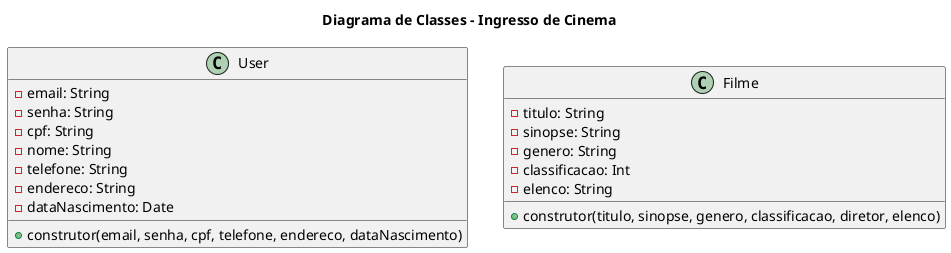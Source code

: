@startuml Ingresso

title Diagrama de Classes - Ingresso de Cinema


class User{
    - email: String
    - senha: String
    - cpf: String
    - nome: String
    - telefone: String
    - endereco: String
    - dataNascimento: Date
    + construtor(email, senha, cpf, telefone, endereco, dataNascimento)
}

class Filme{
    - titulo: String
    - sinopse: String
    - genero: String
    - classificacao: Int
    - elenco: String
    + construtor(titulo, sinopse, genero, classificacao, diretor, elenco)
}


@enduml